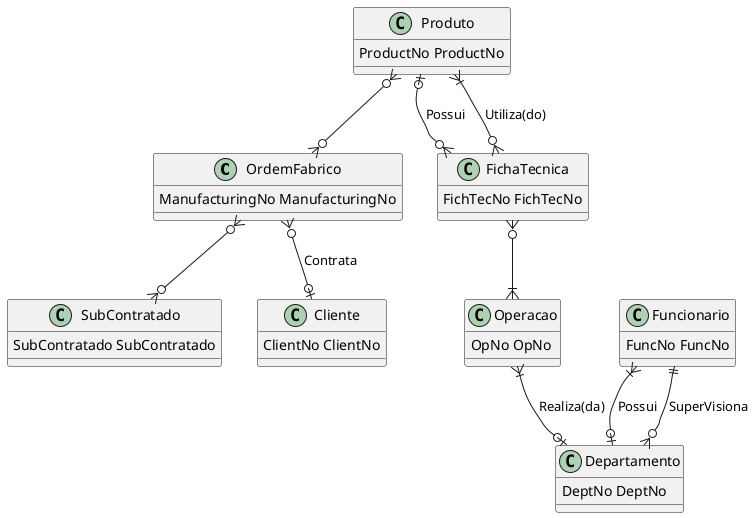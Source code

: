 @startuml tableBD

class OrdemFabrico {
    ManufacturingNo ManufacturingNo
}   

class Produto {
    ProductNo ProductNo
}

class FichaTecnica {
    FichTecNo FichTecNo
}

class Operacao {
    OpNo OpNo 
}

class SubContratado {
    SubContratado SubContratado
}

class Departamento {
    DeptNo DeptNo 
}

class Funcionario {
    FuncNo FuncNo
}

class Cliente {
    ClientNo ClientNo
}

/'
Relacionamento dos Funcionarios
'/
Funcionario }|--o| Departamento: Possui
Funcionario ||--o{ Departamento: SuperVisiona 

/'
Relacionamento das Operacoes Interna
'/
Operacao }|--o| Departamento: Realiza(da)

/'
Relacionamento Ficha Tecnica
'/
FichaTecnica }o--|{ Operacao
FichaTecnica }o--|{ Produto: Utiliza(do)

/'
Relacionamentos do Produto
'/
Produto |o--o{ FichaTecnica: Possui
Produto }o--o{ OrdemFabrico

/'
Relacionamento Ordem Fabrico
'/
OrdemFabrico }o--o| Cliente: Contrata
OrdemFabrico }o--o{ SubContratado

@enduml